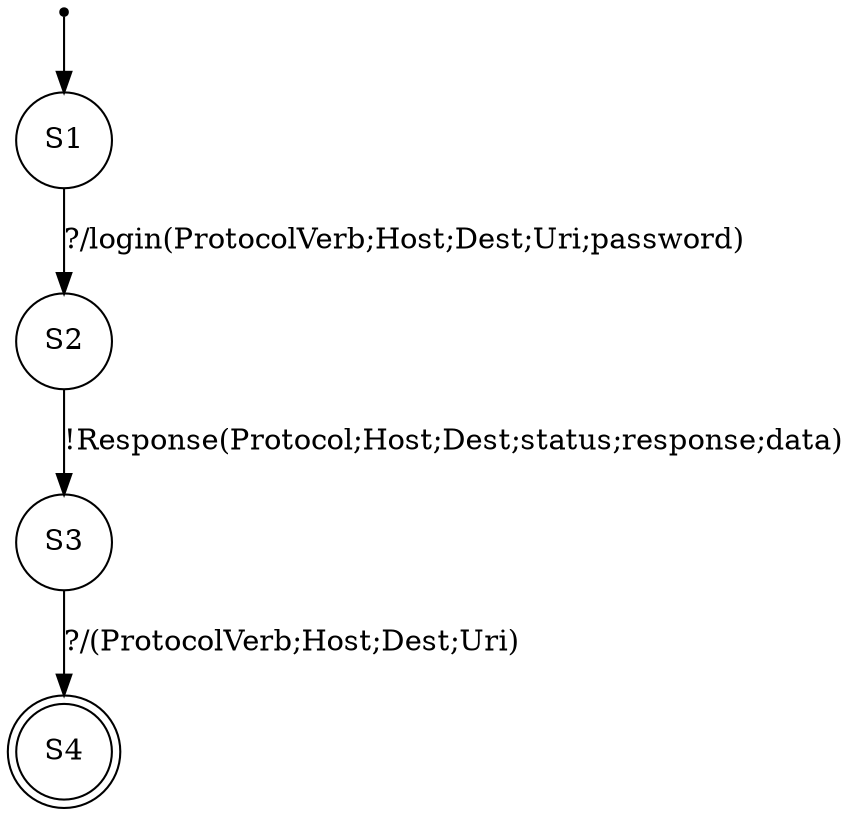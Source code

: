 digraph LTS {
S00[shape=point]
S1[label=S1,shape=circle];
S2[label=S2,shape=circle];
S3[label=S3,shape=circle];
S4[label=S4,shape=doublecircle];
S00 -> S1
S1 -> S2[label ="?/login(ProtocolVerb;Host;Dest;Uri;password)"];
S2 -> S3[label ="!Response(Protocol;Host;Dest;status;response;data)"];
S3 -> S4[label ="?/(ProtocolVerb;Host;Dest;Uri)"];
}
